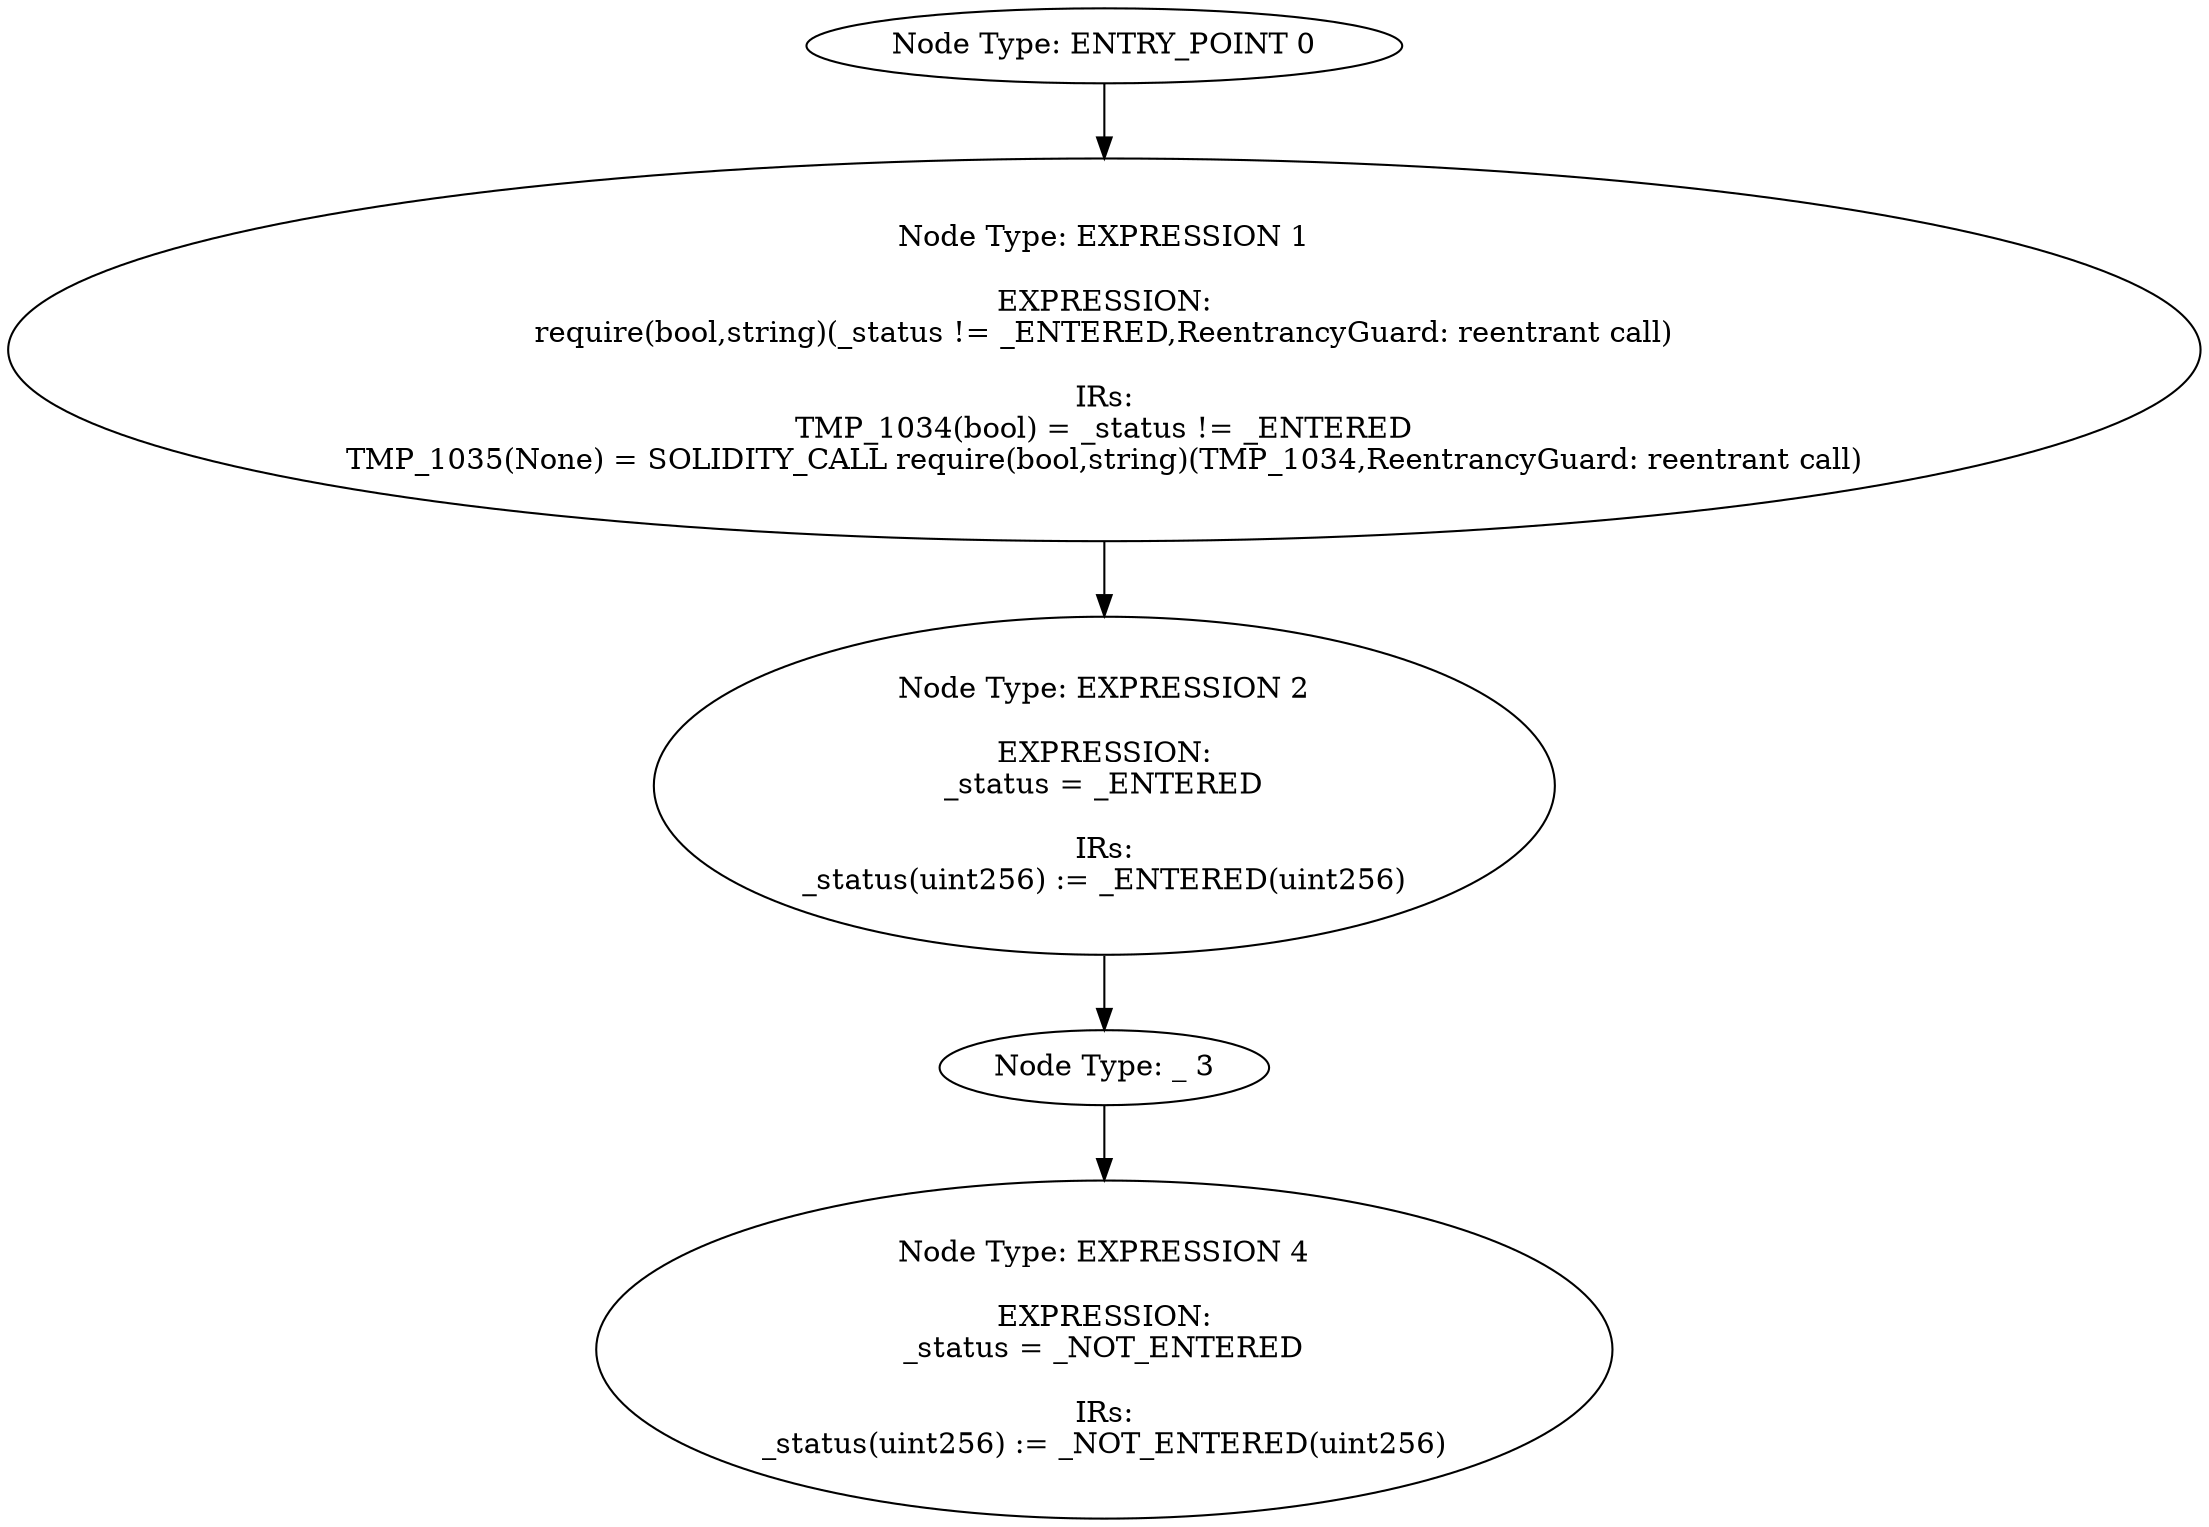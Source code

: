 digraph{
0[label="Node Type: ENTRY_POINT 0
"];
0->1;
1[label="Node Type: EXPRESSION 1

EXPRESSION:
require(bool,string)(_status != _ENTERED,ReentrancyGuard: reentrant call)

IRs:
TMP_1034(bool) = _status != _ENTERED
TMP_1035(None) = SOLIDITY_CALL require(bool,string)(TMP_1034,ReentrancyGuard: reentrant call)"];
1->2;
2[label="Node Type: EXPRESSION 2

EXPRESSION:
_status = _ENTERED

IRs:
_status(uint256) := _ENTERED(uint256)"];
2->3;
3[label="Node Type: _ 3
"];
3->4;
4[label="Node Type: EXPRESSION 4

EXPRESSION:
_status = _NOT_ENTERED

IRs:
_status(uint256) := _NOT_ENTERED(uint256)"];
}
